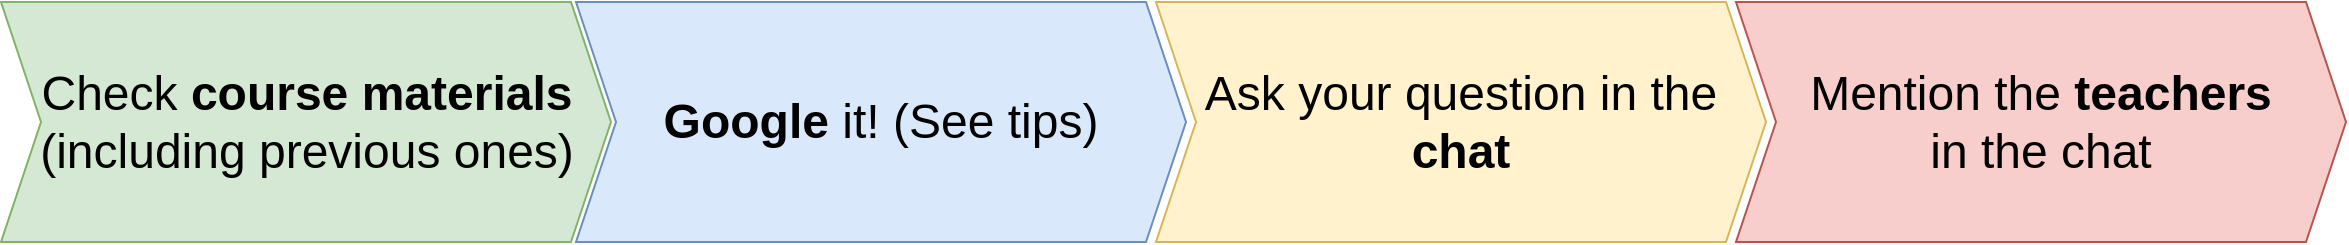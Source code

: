 <mxfile version="21.3.5" type="github">
  <diagram name="Page-1" id="p_YaUgyWWCoO-w8o537r">
    <mxGraphModel dx="1718" dy="1523" grid="1" gridSize="10" guides="1" tooltips="1" connect="1" arrows="1" fold="1" page="1" pageScale="1" pageWidth="4681" pageHeight="3300" math="0" shadow="0">
      <root>
        <mxCell id="0" />
        <mxCell id="1" parent="0" />
        <mxCell id="_V6IDjI6f9aKt-EAS55Z-26" value="&lt;font style=&quot;font-size: 24px;&quot;&gt;Check &lt;b&gt;course materials&lt;/b&gt; (including previous ones)&lt;br&gt;&lt;/font&gt;" style="shape=step;perimeter=stepPerimeter;whiteSpace=wrap;html=1;fixedSize=1;fillColor=#d5e8d4;strokeColor=#82b366;" vertex="1" parent="1">
          <mxGeometry x="992.5" y="1040" width="305" height="120" as="geometry" />
        </mxCell>
        <mxCell id="_V6IDjI6f9aKt-EAS55Z-27" value="&lt;font style=&quot;font-size: 24px;&quot;&gt;&lt;b&gt;Google &lt;/b&gt;it! (See tips)&lt;br&gt;&lt;/font&gt;" style="shape=step;perimeter=stepPerimeter;whiteSpace=wrap;html=1;fixedSize=1;fillColor=#dae8fc;strokeColor=#6c8ebf;" vertex="1" parent="1">
          <mxGeometry x="1280" y="1040" width="305" height="120" as="geometry" />
        </mxCell>
        <mxCell id="_V6IDjI6f9aKt-EAS55Z-28" value="&lt;font style=&quot;font-size: 24px;&quot;&gt;Ask your question in the &lt;b&gt;chat&lt;/b&gt;&lt;br&gt;&lt;/font&gt;" style="shape=step;perimeter=stepPerimeter;whiteSpace=wrap;html=1;fixedSize=1;fillColor=#fff2cc;strokeColor=#d6b656;" vertex="1" parent="1">
          <mxGeometry x="1570" y="1040" width="305" height="120" as="geometry" />
        </mxCell>
        <mxCell id="_V6IDjI6f9aKt-EAS55Z-29" value="&lt;font style=&quot;font-size: 24px;&quot;&gt;Mention the &lt;b&gt;teachers &lt;/b&gt;&lt;br&gt;in the chat&lt;br&gt;&lt;/font&gt;" style="shape=step;perimeter=stepPerimeter;whiteSpace=wrap;html=1;fixedSize=1;fillColor=#f8cecc;strokeColor=#b85450;" vertex="1" parent="1">
          <mxGeometry x="1860" y="1040" width="305" height="120" as="geometry" />
        </mxCell>
      </root>
    </mxGraphModel>
  </diagram>
</mxfile>
